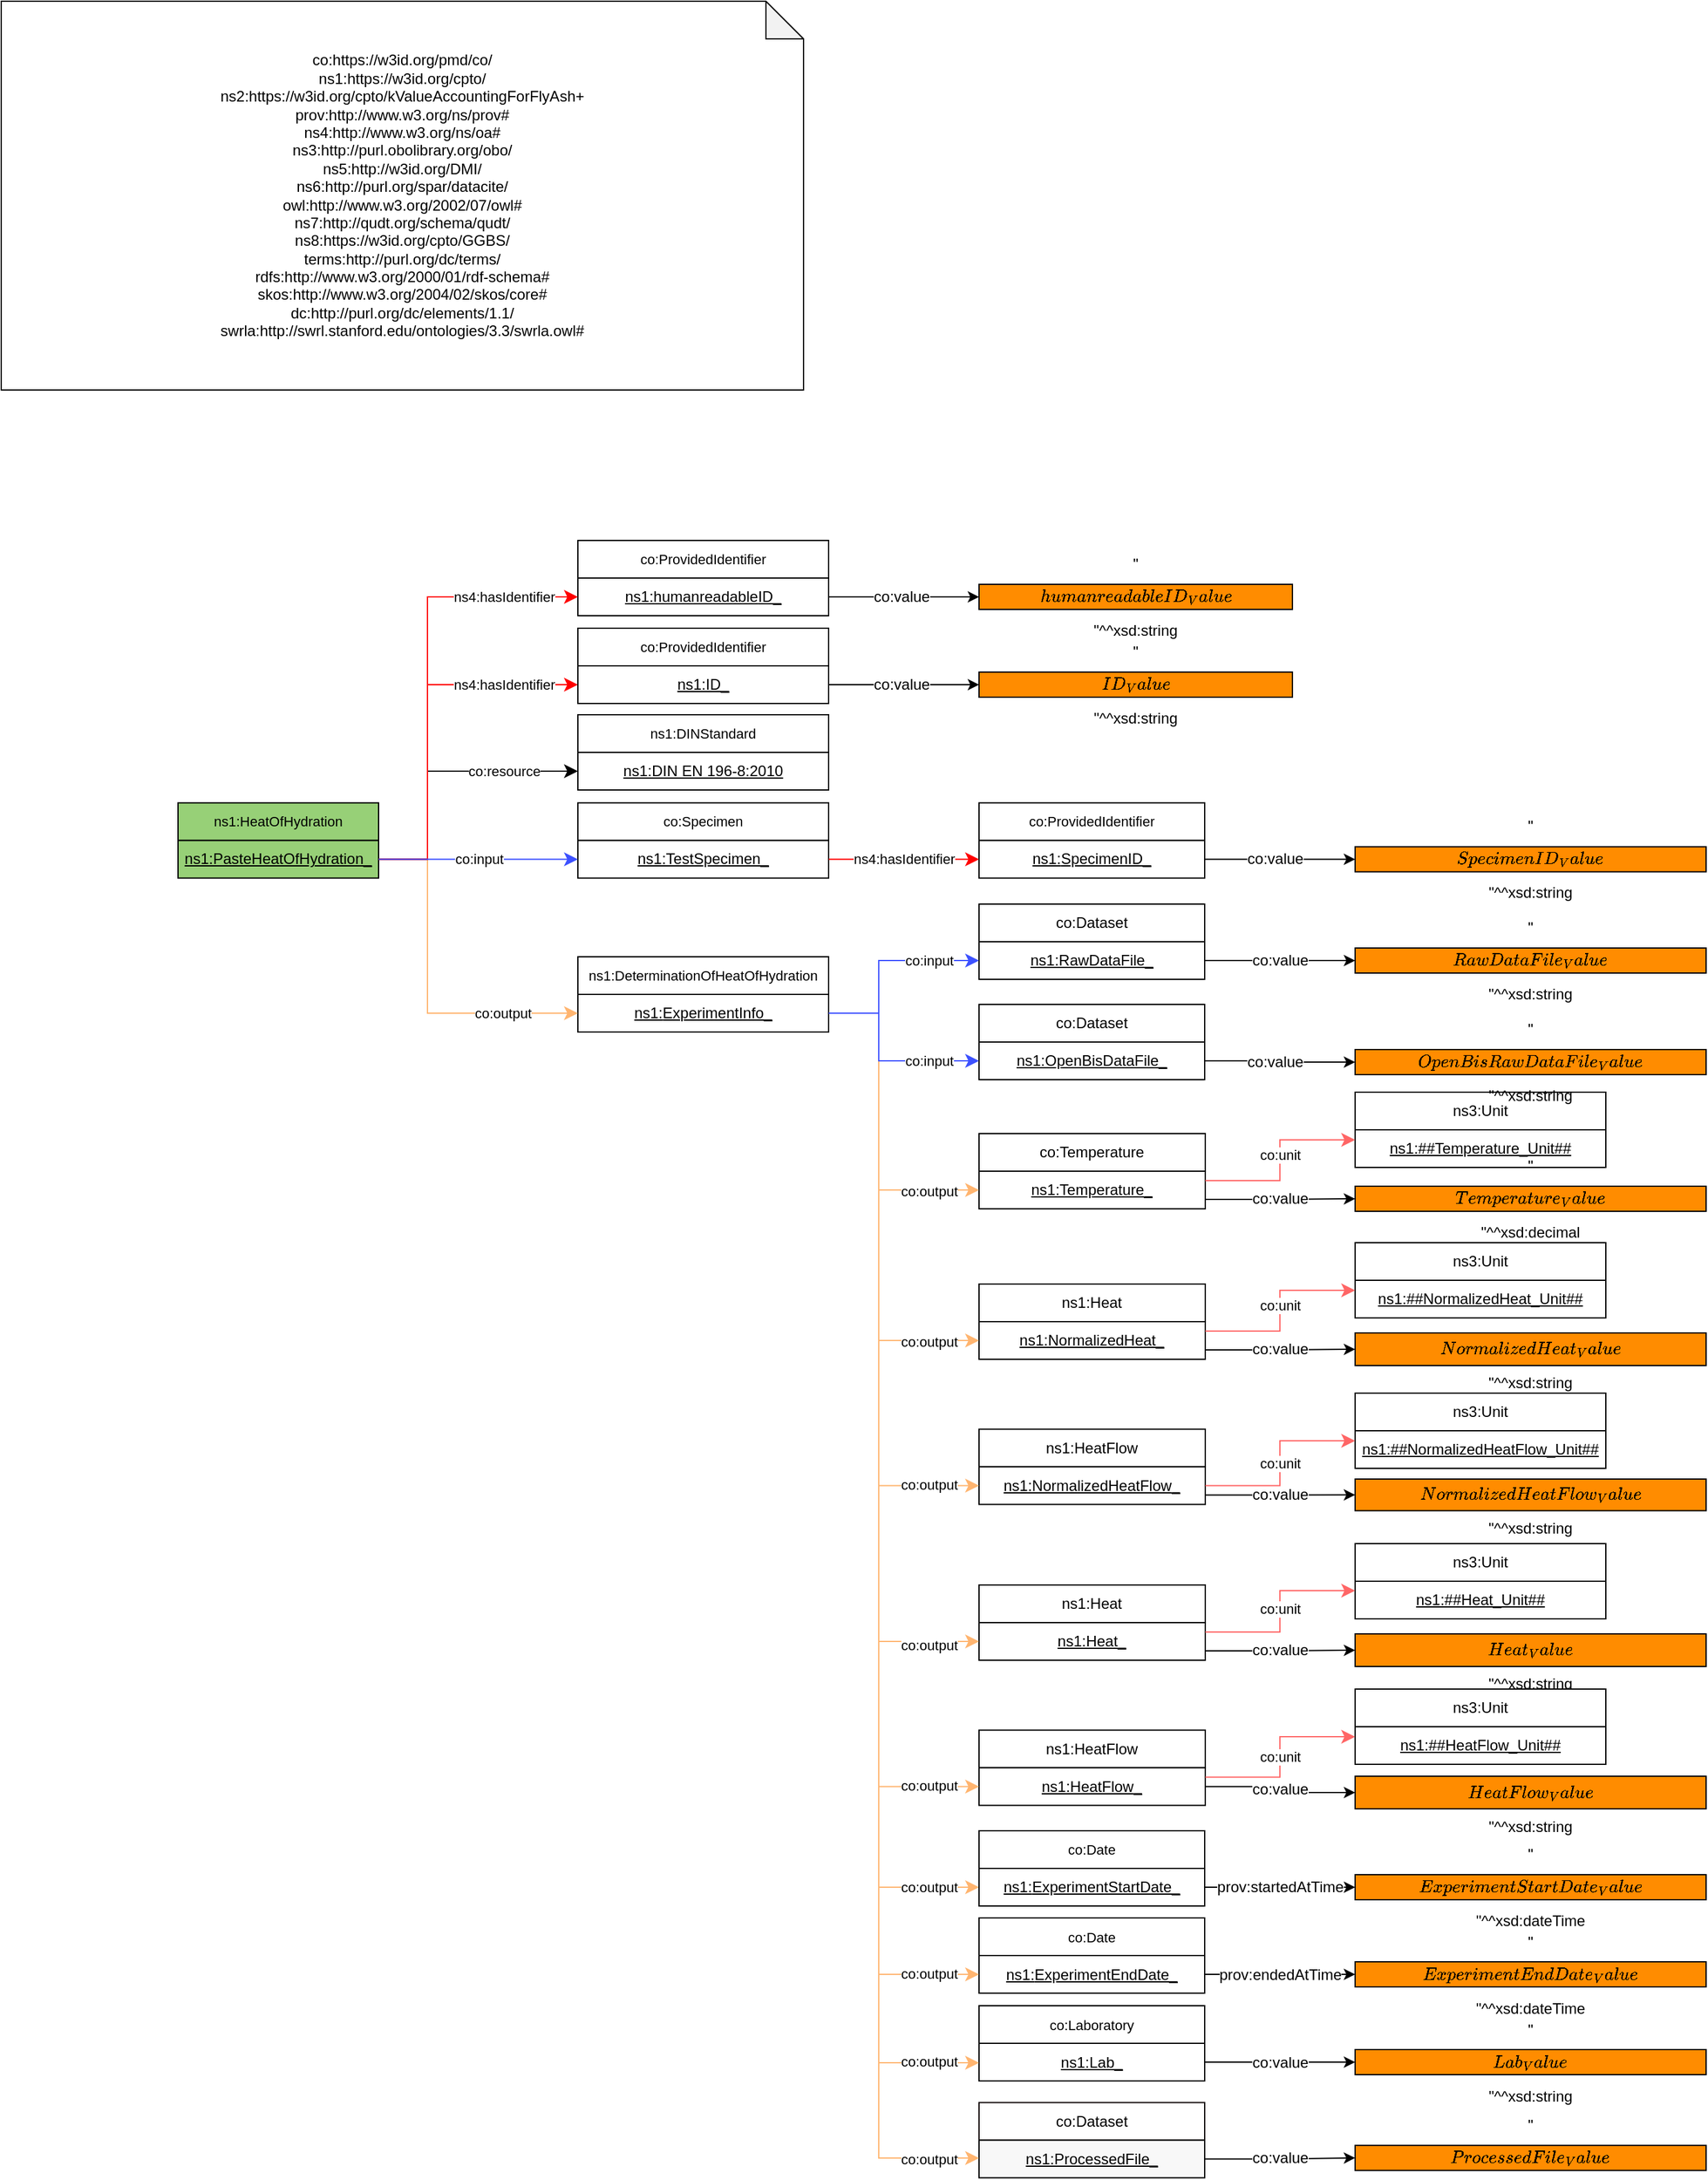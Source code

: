 <mxfile version="15.8.2" type="device"><diagram id="UXIPkQefFEDrWGH3IdC5" name="MiWoEx_neu"><mxGraphModel dx="2313" dy="2172" grid="1" gridSize="10" guides="1" tooltips="1" connect="1" arrows="1" fold="1" page="0" pageScale="1" pageWidth="827" pageHeight="1169" math="0" shadow="0"><root><mxCell id="97505-SNcamct329gDO7-0"/><mxCell id="97505-SNcamct329gDO7-1" parent="97505-SNcamct329gDO7-0"/><object label="ns1:HeatOfHydration" Type="Class" IRI="https://w3id.org/cpto/HeatOfHydration" id="j17su15VqIJJxBcEzvb6-0"><mxCell style="rounded=0;whiteSpace=wrap;html=1;snapToPoint=1;points=[[0.1,0],[0.2,0],[0.3,0],[0.4,0],[0.5,0],[0.6,0],[0.7,0],[0.8,0],[0.9,0],[0,0.1],[0,0.3],[0,0.5],[0,0.7],[0,0.9],[0.1,1],[0.2,1],[0.3,1],[0.4,1],[0.5,1],[0.6,1],[0.7,1],[0.8,1],[0.9,1],[1,0.1],[1,0.3],[1,0.5],[1,0.7],[1,0.9]];fontSize=11;fillColor=#97D077;" parent="97505-SNcamct329gDO7-1" vertex="1"><mxGeometry x="-1839" y="-1350.74" width="160" height="30" as="geometry"/></mxCell></object><object label="&lt;span style=&quot;font-size: 12px&quot;&gt;&lt;u&gt;ns1:PasteHeatOfHydration_&lt;/u&gt;&lt;/span&gt;" Type="Individual" IRI="Null" id="j17su15VqIJJxBcEzvb6-1"><mxCell style="rounded=0;whiteSpace=wrap;html=1;snapToPoint=1;fontSize=11;fillColor=#97D077;" parent="97505-SNcamct329gDO7-1" vertex="1"><mxGeometry x="-1839" y="-1320.74" width="160" height="30" as="geometry"/></mxCell></object><object label="co:resource" Type="ObjectProperty" IRI="https://w3id.org/pmd/co/resource" id="j17su15VqIJJxBcEzvb6-5"><mxCell style="endArrow=classic;html=1;exitX=1;exitY=0.5;exitDx=0;exitDy=0;endSize=8;arcSize=0;edgeStyle=orthogonalEdgeStyle;entryX=0;entryY=0.5;entryDx=0;entryDy=0;fillColor=#FFFFFF;" parent="97505-SNcamct329gDO7-1" source="j17su15VqIJJxBcEzvb6-1" target="j17su15VqIJJxBcEzvb6-8" edge="1"><mxGeometry width="90" height="26" as="geometry"><mxPoint x="-271" y="406.5" as="sourcePoint"/><mxPoint x="-1649" y="-1475" as="targetPoint"/><Array as="points"><mxPoint x="-1640" y="-1306"/><mxPoint x="-1640" y="-1376"/></Array><mxPoint x="20" y="-35" as="offset"/></mxGeometry></mxCell></object><object label="ns1:DINStandard" Type="Class" IRI="https://w3id.org/cpto/DINStandard" id="j17su15VqIJJxBcEzvb6-7"><mxCell style="rounded=0;whiteSpace=wrap;html=1;snapToPoint=1;points=[[0.1,0],[0.2,0],[0.3,0],[0.4,0],[0.5,0],[0.6,0],[0.7,0],[0.8,0],[0.9,0],[0,0.1],[0,0.3],[0,0.5],[0,0.7],[0,0.9],[0.1,1],[0.2,1],[0.3,1],[0.4,1],[0.5,1],[0.6,1],[0.7,1],[0.8,1],[0.9,1],[1,0.1],[1,0.3],[1,0.5],[1,0.7],[1,0.9]];fontSize=11;fillColor=#FFFFFF;" parent="97505-SNcamct329gDO7-1" vertex="1"><mxGeometry x="-1520" y="-1421" width="200" height="30" as="geometry"/></mxCell></object><object label="&lt;u style=&quot;font-size: 12px&quot;&gt;ns1:&lt;/u&gt;&lt;u&gt;&lt;font style=&quot;font-size: 12px&quot;&gt;DIN EN 196-8:2010&lt;/font&gt;&lt;/u&gt;" Type="Individual" IRI="Null" id="j17su15VqIJJxBcEzvb6-8"><mxCell style="rounded=0;whiteSpace=wrap;html=1;snapToPoint=1;fontSize=11;" parent="97505-SNcamct329gDO7-1" vertex="1"><mxGeometry x="-1520" y="-1391" width="200" height="30" as="geometry"/></mxCell></object><object label="co:Date" Type="Class" IRI="https://w3id.org/pmd/co/Date" id="j17su15VqIJJxBcEzvb6-9"><mxCell style="rounded=0;whiteSpace=wrap;html=1;snapToPoint=1;points=[[0.1,0],[0.2,0],[0.3,0],[0.4,0],[0.5,0],[0.6,0],[0.7,0],[0.8,0],[0.9,0],[0,0.1],[0,0.3],[0,0.5],[0,0.7],[0,0.9],[0.1,1],[0.2,1],[0.3,1],[0.4,1],[0.5,1],[0.6,1],[0.7,1],[0.8,1],[0.9,1],[1,0.1],[1,0.3],[1,0.5],[1,0.7],[1,0.9]];fontSize=11;fillColor=#FFFFFF;" parent="97505-SNcamct329gDO7-1" vertex="1"><mxGeometry x="-1200" y="-461.5" width="180" height="30" as="geometry"/></mxCell></object><object label="&lt;u style=&quot;font-size: 12px&quot;&gt;ns1:&lt;/u&gt;&lt;span style=&quot;font-size: 12px&quot;&gt;&lt;u&gt;ExperimentEndDate_&lt;/u&gt;&lt;/span&gt;" Type="Individual" IRI="Null" id="j17su15VqIJJxBcEzvb6-10"><mxCell style="rounded=0;whiteSpace=wrap;html=1;snapToPoint=1;fontSize=11;fillColor=#FFFFFF;" parent="97505-SNcamct329gDO7-1" vertex="1"><mxGeometry x="-1200" y="-431.5" width="180" height="30" as="geometry"/></mxCell></object><object label="ns1:DeterminationOfHeatOfHydration" Type="Class" IRI="https://w3id.org/cpto/DeterminationOfHeatOfHydration" id="j17su15VqIJJxBcEzvb6-76"><mxCell style="rounded=0;whiteSpace=wrap;html=1;snapToPoint=1;points=[[0.1,0],[0.2,0],[0.3,0],[0.4,0],[0.5,0],[0.6,0],[0.7,0],[0.8,0],[0.9,0],[0,0.1],[0,0.3],[0,0.5],[0,0.7],[0,0.9],[0.1,1],[0.2,1],[0.3,1],[0.4,1],[0.5,1],[0.6,1],[0.7,1],[0.8,1],[0.9,1],[1,0.1],[1,0.3],[1,0.5],[1,0.7],[1,0.9]];fontSize=11;fillColor=#FFFFFF;" parent="97505-SNcamct329gDO7-1" vertex="1"><mxGeometry x="-1520" y="-1228" width="200" height="30" as="geometry"/></mxCell></object><object label="&lt;u style=&quot;font-size: 12px&quot;&gt;ns1:&lt;/u&gt;&lt;u&gt;&lt;font style=&quot;font-size: 12px&quot;&gt;ExperimentInfo_&lt;/font&gt;&lt;/u&gt;" Type="Individual" IRI="Null" id="j17su15VqIJJxBcEzvb6-77"><mxCell style="rounded=0;whiteSpace=wrap;html=1;snapToPoint=1;fontSize=11;" parent="97505-SNcamct329gDO7-1" vertex="1"><mxGeometry x="-1520" y="-1198" width="200" height="30" as="geometry"/></mxCell></object><object label="co:output" Type="ObjectProperty" IRI="https://w3id.org/pmd/co/output" id="j17su15VqIJJxBcEzvb6-78"><mxCell style="endArrow=classic;html=1;endSize=8;arcSize=0;edgeStyle=orthogonalEdgeStyle;entryX=0;entryY=0.5;entryDx=0;entryDy=0;exitX=1;exitY=0.5;exitDx=0;exitDy=0;fillColor=#FFFFFF;strokeColor=#FFB570;" parent="97505-SNcamct329gDO7-1" source="j17su15VqIJJxBcEzvb6-1" target="j17su15VqIJJxBcEzvb6-77" edge="1"><mxGeometry width="90" height="26" as="geometry"><mxPoint x="101.5" y="360" as="sourcePoint"/><mxPoint x="-578.5" y="2123.74" as="targetPoint"/><mxPoint x="19" y="61" as="offset"/><Array as="points"><mxPoint x="-1640" y="-1306"/><mxPoint x="-1640" y="-1183"/></Array></mxGeometry></mxCell></object><object label="co:Laboratory" Type="Class" IRI="https://w3id.org/pmd/co/Laboratory" id="j17su15VqIJJxBcEzvb6-95"><mxCell style="rounded=0;whiteSpace=wrap;html=1;snapToPoint=1;points=[[0.1,0],[0.2,0],[0.3,0],[0.4,0],[0.5,0],[0.6,0],[0.7,0],[0.8,0],[0.9,0],[0,0.1],[0,0.3],[0,0.5],[0,0.7],[0,0.9],[0.1,1],[0.2,1],[0.3,1],[0.4,1],[0.5,1],[0.6,1],[0.7,1],[0.8,1],[0.9,1],[1,0.1],[1,0.3],[1,0.5],[1,0.7],[1,0.9]];fontSize=11;fillColor=#FFFFFF;" parent="97505-SNcamct329gDO7-1" vertex="1"><mxGeometry x="-1200" y="-391.5" width="180" height="30" as="geometry"/></mxCell></object><object label="&lt;u style=&quot;font-size: 12px&quot;&gt;ns1:&lt;/u&gt;&lt;span style=&quot;font-size: 12px&quot;&gt;&lt;u&gt;Lab_&lt;/u&gt;&lt;/span&gt;" Type="Individual" IRI="Null" id="j17su15VqIJJxBcEzvb6-96"><mxCell style="rounded=0;whiteSpace=wrap;html=1;snapToPoint=1;fontSize=11;fillColor=#FFFFFF;" parent="97505-SNcamct329gDO7-1" vertex="1"><mxGeometry x="-1200" y="-361.5" width="180" height="30" as="geometry"/></mxCell></object><object label="prov:endedAtTime" Type="DatatypeProperty" IRI="http://www.w3.org/ns/prov#endedAtTime" id="j17su15VqIJJxBcEzvb6-97"><mxCell style="edgeStyle=orthogonalEdgeStyle;rounded=0;orthogonalLoop=1;jettySize=auto;html=1;fontSize=12;exitX=1;exitY=0.5;exitDx=0;exitDy=0;entryX=0;entryY=0.5;entryDx=0;entryDy=0;fillColor=#FFFFFF;" parent="97505-SNcamct329gDO7-1" source="j17su15VqIJJxBcEzvb6-10" target="YiSI-3_hxDZqlvMmnj0z-59" edge="1"><mxGeometry x="170" y="140.75" as="geometry"><mxPoint x="430.5" y="1151.5" as="sourcePoint"/><mxPoint x="-859.5" y="-491.5" as="targetPoint"/></mxGeometry></mxCell></object><object label="co:value" Type="DatatypeProperty" IRI="https://w3id.org/pmd/co/value" id="j17su15VqIJJxBcEzvb6-99"><mxCell style="edgeStyle=orthogonalEdgeStyle;rounded=0;orthogonalLoop=1;jettySize=auto;html=1;fontSize=12;entryX=0;entryY=0.5;entryDx=0;entryDy=0;exitX=1;exitY=0.5;exitDx=0;exitDy=0;fillColor=#FFFFFF;" parent="97505-SNcamct329gDO7-1" source="j17su15VqIJJxBcEzvb6-96" target="j17su15VqIJJxBcEzvb6-100" edge="1"><mxGeometry x="170" y="140.75" as="geometry"><mxPoint x="440.5" y="1196.5" as="sourcePoint"/><mxPoint x="-2878.97" y="11090.76" as="targetPoint"/></mxGeometry></mxCell></object><object label="&quot;$$Lab_Value$$&quot;^^xsd:string" Type="DataValue" IRI_DT="http://www.w3.org/2001/XMLSchema#string" id="j17su15VqIJJxBcEzvb6-100"><mxCell style="rounded=0;whiteSpace=wrap;html=1;snapToPoint=1;shadow=0;glass=0;sketch=0;strokeColor=default;fontSize=12;fillColor=#FF8C00;" parent="97505-SNcamct329gDO7-1" vertex="1"><mxGeometry x="-900" y="-356.5" width="280" height="20" as="geometry"/></mxCell></object><object label="co:output" Type="ObjectProperty" IRI="https://w3id.org/pmd/co/output" id="j17su15VqIJJxBcEzvb6-110"><mxCell style="endArrow=classic;html=1;endSize=8;arcSize=0;edgeStyle=orthogonalEdgeStyle;entryX=0;entryY=0.5;entryDx=0;entryDy=0;exitX=1;exitY=0.5;exitDx=0;exitDy=0;fillColor=#FFFFFF;strokeColor=#FFB570;" parent="97505-SNcamct329gDO7-1" source="j17su15VqIJJxBcEzvb6-77" target="0SvXGI8I1okwBc59mU3W-1" edge="1"><mxGeometry width="90" height="26" as="geometry"><mxPoint x="401.56" y="285" as="sourcePoint"/><mxPoint x="-1189" y="-993" as="targetPoint"/><mxPoint x="20" y="348" as="offset"/><Array as="points"><mxPoint x="-1280" y="-1183"/><mxPoint x="-1280" y="-486"/></Array></mxGeometry></mxCell></object><object label="&quot;$$ExperimentEndDate_Value$$&quot;^^xsd:dateTime" Type="DataValue" IRI_DT="http://www.w3.org/2001/XMLSchema#dateTime" id="YiSI-3_hxDZqlvMmnj0z-59"><mxCell style="rounded=0;whiteSpace=wrap;html=1;snapToPoint=1;shadow=0;glass=0;sketch=0;strokeColor=default;fontSize=12;fillColor=#FF8C00;" parent="97505-SNcamct329gDO7-1" vertex="1"><mxGeometry x="-900" y="-426.5" width="280" height="20" as="geometry"/></mxCell></object><object label="co:Date" Type="Class" IRI="https://w3id.org/pmd/co/Date" id="0SvXGI8I1okwBc59mU3W-0"><mxCell style="rounded=0;whiteSpace=wrap;html=1;snapToPoint=1;points=[[0.1,0],[0.2,0],[0.3,0],[0.4,0],[0.5,0],[0.6,0],[0.7,0],[0.8,0],[0.9,0],[0,0.1],[0,0.3],[0,0.5],[0,0.7],[0,0.9],[0.1,1],[0.2,1],[0.3,1],[0.4,1],[0.5,1],[0.6,1],[0.7,1],[0.8,1],[0.9,1],[1,0.1],[1,0.3],[1,0.5],[1,0.7],[1,0.9]];fontSize=11;fillColor=#FFFFFF;" parent="97505-SNcamct329gDO7-1" vertex="1"><mxGeometry x="-1200" y="-531" width="180" height="30" as="geometry"/></mxCell></object><object label="&lt;u style=&quot;font-size: 12px&quot;&gt;ns1:&lt;/u&gt;&lt;span style=&quot;font-size: 12px&quot;&gt;&lt;u&gt;ExperimentStartDate_&lt;/u&gt;&lt;/span&gt;" Type="Individual" IRI="Null" id="0SvXGI8I1okwBc59mU3W-1"><mxCell style="rounded=0;whiteSpace=wrap;html=1;snapToPoint=1;fontSize=11;fillColor=#FFFFFF;" parent="97505-SNcamct329gDO7-1" vertex="1"><mxGeometry x="-1200" y="-501" width="180" height="30" as="geometry"/></mxCell></object><object label="prov:startedAtTime" Type="DatatypeProperty" IRI="http://www.w3.org/ns/prov#startedAtTime" id="0SvXGI8I1okwBc59mU3W-2"><mxCell style="edgeStyle=orthogonalEdgeStyle;rounded=0;orthogonalLoop=1;jettySize=auto;html=1;fontSize=12;exitX=1;exitY=0.5;exitDx=0;exitDy=0;entryX=0;entryY=0.5;entryDx=0;entryDy=0;fillColor=#FFFFFF;" parent="97505-SNcamct329gDO7-1" source="0SvXGI8I1okwBc59mU3W-1" target="0SvXGI8I1okwBc59mU3W-3" edge="1"><mxGeometry x="170" y="71.25" as="geometry"><mxPoint x="430.5" y="1082" as="sourcePoint"/><mxPoint x="-859.5" y="-561.0" as="targetPoint"/></mxGeometry></mxCell></object><object label="&quot;$$ExperimentStartDate_Value$$&quot;^^xsd:dateTime" Type="DataValue" IRI_DT="http://www.w3.org/2001/XMLSchema#dateTime" id="0SvXGI8I1okwBc59mU3W-3"><mxCell style="rounded=0;whiteSpace=wrap;html=1;snapToPoint=1;shadow=0;glass=0;sketch=0;strokeColor=default;fontSize=12;fillColor=#FF8C00;" parent="97505-SNcamct329gDO7-1" vertex="1"><mxGeometry x="-900" y="-496" width="280" height="20" as="geometry"/></mxCell></object><object label="ns1:HeatFlow" Type="Class" IRI="https://w3id.org/cpto/HeatFlow" id="0SvXGI8I1okwBc59mU3W-12"><mxCell style="rounded=0;whiteSpace=wrap;html=1;snapToPoint=1;points=[[0.1,0],[0.2,0],[0.3,0],[0.4,0],[0.5,0],[0.6,0],[0.7,0],[0.8,0],[0.9,0],[0,0.1],[0,0.3],[0,0.5],[0,0.7],[0,0.9],[0.1,1],[0.2,1],[0.3,1],[0.4,1],[0.5,1],[0.6,1],[0.7,1],[0.8,1],[0.9,1],[1,0.1],[1,0.3],[1,0.5],[1,0.7],[1,0.9]];fillColor=#FFFFFF;" parent="97505-SNcamct329gDO7-1" vertex="1"><mxGeometry x="-1200" y="-851.25" width="180.47" height="30" as="geometry"/></mxCell></object><object label="&lt;u style=&quot;font-size: 11px&quot;&gt;&lt;font style=&quot;font-size: 12px&quot;&gt;ns1:NormalizedHeatFlow&lt;/font&gt;&lt;/u&gt;&lt;u&gt;_&lt;/u&gt;" Type="Individual" IRI="Null" id="0SvXGI8I1okwBc59mU3W-13"><mxCell style="rounded=0;whiteSpace=wrap;html=1;snapToPoint=1;fillColor=#FFFFFF;" parent="97505-SNcamct329gDO7-1" vertex="1"><mxGeometry x="-1200" y="-821.25" width="180.47" height="30" as="geometry"/></mxCell></object><object label="co:value" Type="DatatypeProperty" IRI="https://w3id.org/pmd/co/value" id="0SvXGI8I1okwBc59mU3W-14"><mxCell style="edgeStyle=orthogonalEdgeStyle;rounded=0;orthogonalLoop=1;jettySize=auto;html=1;exitX=1;exitY=0.75;exitDx=0;exitDy=0;fontSize=12;entryX=0;entryY=0.5;entryDx=0;entryDy=0;fillColor=#FFFFFF;" parent="97505-SNcamct329gDO7-1" source="0SvXGI8I1okwBc59mU3W-13" target="0SvXGI8I1okwBc59mU3W-15" edge="1"><mxGeometry as="geometry"><mxPoint x="-693.263" y="-801.086" as="sourcePoint"/><mxPoint x="-893.26" y="-778.25" as="targetPoint"/><mxPoint as="offset"/></mxGeometry></mxCell></object><object label="&quot;$$NormalizedHeatFlow_Value$$&quot;^^xsd:string" Type="DataValue" IRI_DT="http://www.w3.org/2001/XMLSchema#string" id="0SvXGI8I1okwBc59mU3W-15"><mxCell style="rounded=0;whiteSpace=wrap;html=1;fillColor=#FF8C00;" parent="97505-SNcamct329gDO7-1" vertex="1"><mxGeometry x="-900" y="-811.5" width="280" height="25.25" as="geometry"/></mxCell></object><object label="ns3:Unit" Type="Class" IRI="http://qudt.org/schema/qudt/Unit" id="0SvXGI8I1okwBc59mU3W-16"><mxCell style="rounded=0;whiteSpace=wrap;html=1;snapToPoint=1;points=[[0.1,0],[0.2,0],[0.3,0],[0.4,0],[0.5,0],[0.6,0],[0.7,0],[0.8,0],[0.9,0],[0,0.1],[0,0.3],[0,0.5],[0,0.7],[0,0.9],[0.1,1],[0.2,1],[0.3,1],[0.4,1],[0.5,1],[0.6,1],[0.7,1],[0.8,1],[0.9,1],[1,0.1],[1,0.3],[1,0.5],[1,0.7],[1,0.9]];fillColor=#FFFFFF;" parent="97505-SNcamct329gDO7-1" vertex="1"><mxGeometry x="-900" y="-880" width="200" height="30" as="geometry"/></mxCell></object><object label="&lt;u&gt;ns1:##NormalizedHeatFlow_Unit##&lt;/u&gt;" Type="Individual" id="0SvXGI8I1okwBc59mU3W-17"><mxCell style="rounded=0;whiteSpace=wrap;html=1;snapToPoint=1;fillColor=#FFFFFF;" parent="97505-SNcamct329gDO7-1" vertex="1"><mxGeometry x="-900" y="-850" width="200" height="30" as="geometry"/></mxCell></object><object label="co:unit" Type="ObjectProperty" IRI="https://w3id.org/pmd/co/unit" id="0SvXGI8I1okwBc59mU3W-18"><mxCell style="endArrow=classic;html=1;exitX=1;exitY=0.5;exitDx=0;exitDy=0;endSize=8;arcSize=0;edgeStyle=orthogonalEdgeStyle;fillColor=#FFFFFF;strokeColor=#FF6666;entryX=0;entryY=0.25;entryDx=0;entryDy=0;" parent="97505-SNcamct329gDO7-1" source="0SvXGI8I1okwBc59mU3W-13" target="0SvXGI8I1okwBc59mU3W-17" edge="1"><mxGeometry width="90" height="26" as="geometry"><mxPoint x="-762.593" y="-887.25" as="sourcePoint"/><mxPoint x="-950" y="-870" as="targetPoint"/><Array as="points"><mxPoint x="-960" y="-806"/><mxPoint x="-960" y="-842"/><mxPoint x="-900" y="-842"/></Array><mxPoint as="offset"/></mxGeometry></mxCell></object><object label="ns1:Heat" Type="Class" IRI="https://w3id.org/cpto/Heat" id="0SvXGI8I1okwBc59mU3W-19"><mxCell style="rounded=0;whiteSpace=wrap;html=1;snapToPoint=1;points=[[0.1,0],[0.2,0],[0.3,0],[0.4,0],[0.5,0],[0.6,0],[0.7,0],[0.8,0],[0.9,0],[0,0.1],[0,0.3],[0,0.5],[0,0.7],[0,0.9],[0.1,1],[0.2,1],[0.3,1],[0.4,1],[0.5,1],[0.6,1],[0.7,1],[0.8,1],[0.9,1],[1,0.1],[1,0.3],[1,0.5],[1,0.7],[1,0.9]];fillColor=#FFFFFF;" parent="97505-SNcamct329gDO7-1" vertex="1"><mxGeometry x="-1200" y="-727" width="180.47" height="30" as="geometry"/></mxCell></object><object label="&lt;u style=&quot;font-size: 11px&quot;&gt;&lt;font style=&quot;font-size: 12px&quot;&gt;ns1:Heat&lt;/font&gt;&lt;/u&gt;&lt;u&gt;_&lt;/u&gt;" Type="Individual" IRI="Null" id="0SvXGI8I1okwBc59mU3W-20"><mxCell style="rounded=0;whiteSpace=wrap;html=1;snapToPoint=1;fillColor=#FFFFFF;" parent="97505-SNcamct329gDO7-1" vertex="1"><mxGeometry x="-1200" y="-697" width="180.47" height="30" as="geometry"/></mxCell></object><object label="co:value" Type="DatatypeProperty" IRI="https://w3id.org/pmd/co/value" id="0SvXGI8I1okwBc59mU3W-21"><mxCell style="edgeStyle=orthogonalEdgeStyle;rounded=0;orthogonalLoop=1;jettySize=auto;html=1;exitX=1;exitY=0.75;exitDx=0;exitDy=0;fontSize=12;entryX=0;entryY=0.5;entryDx=0;entryDy=0;fillColor=#FFFFFF;" parent="97505-SNcamct329gDO7-1" source="0SvXGI8I1okwBc59mU3W-20" target="0SvXGI8I1okwBc59mU3W-22" edge="1"><mxGeometry as="geometry"><mxPoint x="-693.263" y="-676.836" as="sourcePoint"/><mxPoint x="-893.26" y="-654" as="targetPoint"/><mxPoint as="offset"/></mxGeometry></mxCell></object><object label="&quot;$$Heat_Value$$&quot;^^xsd:string" Type="DataValue" IRI_DT="http://www.w3.org/2001/XMLSchema#string" id="0SvXGI8I1okwBc59mU3W-22"><mxCell style="rounded=0;whiteSpace=wrap;html=1;fillColor=#FF8C00;" parent="97505-SNcamct329gDO7-1" vertex="1"><mxGeometry x="-900" y="-688" width="280" height="26" as="geometry"/></mxCell></object><object label="ns3:Unit" Type="Class" IRI="http://qudt.org/schema/qudt/Unit" id="0SvXGI8I1okwBc59mU3W-23"><mxCell style="rounded=0;whiteSpace=wrap;html=1;snapToPoint=1;points=[[0.1,0],[0.2,0],[0.3,0],[0.4,0],[0.5,0],[0.6,0],[0.7,0],[0.8,0],[0.9,0],[0,0.1],[0,0.3],[0,0.5],[0,0.7],[0,0.9],[0.1,1],[0.2,1],[0.3,1],[0.4,1],[0.5,1],[0.6,1],[0.7,1],[0.8,1],[0.9,1],[1,0.1],[1,0.3],[1,0.5],[1,0.7],[1,0.9]];fillColor=#FFFFFF;" parent="97505-SNcamct329gDO7-1" vertex="1"><mxGeometry x="-900" y="-760" width="200" height="30" as="geometry"/></mxCell></object><object label="&lt;u&gt;ns1:##Heat_Unit##&lt;/u&gt;" Type="Individual" id="0SvXGI8I1okwBc59mU3W-24"><mxCell style="rounded=0;whiteSpace=wrap;html=1;snapToPoint=1;fillColor=#FFFFFF;" parent="97505-SNcamct329gDO7-1" vertex="1"><mxGeometry x="-900" y="-730" width="200" height="30" as="geometry"/></mxCell></object><object label="co:unit" Type="ObjectProperty" IRI="https://w3id.org/pmd/co/unit" id="0SvXGI8I1okwBc59mU3W-25"><mxCell style="endArrow=classic;html=1;exitX=1;exitY=0.25;exitDx=0;exitDy=0;endSize=8;arcSize=0;edgeStyle=orthogonalEdgeStyle;fillColor=#FFFFFF;strokeColor=#FF6666;entryX=0;entryY=0.25;entryDx=0;entryDy=0;" parent="97505-SNcamct329gDO7-1" source="0SvXGI8I1okwBc59mU3W-20" target="0SvXGI8I1okwBc59mU3W-24" edge="1"><mxGeometry width="90" height="26" as="geometry"><mxPoint x="-762.593" y="-763" as="sourcePoint"/><mxPoint x="-960" y="-760" as="targetPoint"/><Array as="points"><mxPoint x="-960" y="-689"/><mxPoint x="-960" y="-723"/></Array><mxPoint y="-2" as="offset"/></mxGeometry></mxCell></object><object label="ns1:Heat" Type="Class" IRI="https://w3id.org/cpto/Heat" id="0SvXGI8I1okwBc59mU3W-26"><mxCell style="rounded=0;whiteSpace=wrap;html=1;snapToPoint=1;points=[[0.1,0],[0.2,0],[0.3,0],[0.4,0],[0.5,0],[0.6,0],[0.7,0],[0.8,0],[0.9,0],[0,0.1],[0,0.3],[0,0.5],[0,0.7],[0,0.9],[0.1,1],[0.2,1],[0.3,1],[0.4,1],[0.5,1],[0.6,1],[0.7,1],[0.8,1],[0.9,1],[1,0.1],[1,0.3],[1,0.5],[1,0.7],[1,0.9]];fillColor=#FFFFFF;" parent="97505-SNcamct329gDO7-1" vertex="1"><mxGeometry x="-1200" y="-967" width="180.47" height="30" as="geometry"/></mxCell></object><object label="&lt;u style=&quot;font-size: 11px&quot;&gt;&lt;font style=&quot;font-size: 12px&quot;&gt;ns1:NormalizedHeat&lt;/font&gt;&lt;/u&gt;&lt;u&gt;_&lt;/u&gt;" Type="Individual" IRI="Null" id="0SvXGI8I1okwBc59mU3W-27"><mxCell style="rounded=0;whiteSpace=wrap;html=1;snapToPoint=1;fillColor=#FFFFFF;" parent="97505-SNcamct329gDO7-1" vertex="1"><mxGeometry x="-1200" y="-937" width="180.47" height="30" as="geometry"/></mxCell></object><object label="co:value" Type="DatatypeProperty" IRI="https://w3id.org/pmd/co/value" id="0SvXGI8I1okwBc59mU3W-28"><mxCell style="edgeStyle=orthogonalEdgeStyle;rounded=0;orthogonalLoop=1;jettySize=auto;html=1;exitX=1;exitY=0.75;exitDx=0;exitDy=0;fontSize=12;entryX=0;entryY=0.5;entryDx=0;entryDy=0;fillColor=#FFFFFF;" parent="97505-SNcamct329gDO7-1" source="0SvXGI8I1okwBc59mU3W-27" target="0SvXGI8I1okwBc59mU3W-29" edge="1"><mxGeometry as="geometry"><mxPoint x="-693.263" y="-916.836" as="sourcePoint"/><mxPoint x="-893.26" y="-894" as="targetPoint"/><mxPoint as="offset"/></mxGeometry></mxCell></object><object label="&quot;$$NormalizedHeat_Value$$&quot;^^xsd:string" Type="DataValue" IRI_DT="http://www.w3.org/2001/XMLSchema#string" id="0SvXGI8I1okwBc59mU3W-29"><mxCell style="rounded=0;whiteSpace=wrap;html=1;fillColor=#FF8C00;" parent="97505-SNcamct329gDO7-1" vertex="1"><mxGeometry x="-900" y="-928" width="280" height="26" as="geometry"/></mxCell></object><object label="ns3:Unit" Type="Class" IRI="http://qudt.org/schema/qudt/Unit" id="0SvXGI8I1okwBc59mU3W-30"><mxCell style="rounded=0;whiteSpace=wrap;html=1;snapToPoint=1;points=[[0.1,0],[0.2,0],[0.3,0],[0.4,0],[0.5,0],[0.6,0],[0.7,0],[0.8,0],[0.9,0],[0,0.1],[0,0.3],[0,0.5],[0,0.7],[0,0.9],[0.1,1],[0.2,1],[0.3,1],[0.4,1],[0.5,1],[0.6,1],[0.7,1],[0.8,1],[0.9,1],[1,0.1],[1,0.3],[1,0.5],[1,0.7],[1,0.9]];fillColor=#FFFFFF;" parent="97505-SNcamct329gDO7-1" vertex="1"><mxGeometry x="-900" y="-1000" width="200" height="30" as="geometry"/></mxCell></object><object label="&lt;u&gt;ns1:##NormalizedHeat_Unit##&lt;/u&gt;" Type="Individual" id="0SvXGI8I1okwBc59mU3W-31"><mxCell style="rounded=0;whiteSpace=wrap;html=1;snapToPoint=1;fillColor=#FFFFFF;" parent="97505-SNcamct329gDO7-1" vertex="1"><mxGeometry x="-900" y="-970" width="200" height="30" as="geometry"/></mxCell></object><object label="co:unit" Type="ObjectProperty" IRI="https://w3id.org/pmd/co/unit" id="0SvXGI8I1okwBc59mU3W-32"><mxCell style="endArrow=classic;html=1;exitX=1;exitY=0.25;exitDx=0;exitDy=0;endSize=8;arcSize=0;edgeStyle=orthogonalEdgeStyle;fillColor=#FFFFFF;strokeColor=#FF6666;entryX=0;entryY=0.25;entryDx=0;entryDy=0;" parent="97505-SNcamct329gDO7-1" source="0SvXGI8I1okwBc59mU3W-27" target="0SvXGI8I1okwBc59mU3W-31" edge="1"><mxGeometry width="90" height="26" as="geometry"><mxPoint x="-762.593" y="-1003" as="sourcePoint"/><mxPoint x="-950" y="-990" as="targetPoint"/><Array as="points"><mxPoint x="-960" y="-929"/><mxPoint x="-960" y="-962"/><mxPoint x="-900" y="-962"/></Array><mxPoint y="-4" as="offset"/></mxGeometry></mxCell></object><object label="ns1:HeatFlow" Type="Class" IRI="https://w3id.org/cpto/HeatFlow" id="0SvXGI8I1okwBc59mU3W-33"><mxCell style="rounded=0;whiteSpace=wrap;html=1;snapToPoint=1;points=[[0.1,0],[0.2,0],[0.3,0],[0.4,0],[0.5,0],[0.6,0],[0.7,0],[0.8,0],[0.9,0],[0,0.1],[0,0.3],[0,0.5],[0,0.7],[0,0.9],[0.1,1],[0.2,1],[0.3,1],[0.4,1],[0.5,1],[0.6,1],[0.7,1],[0.8,1],[0.9,1],[1,0.1],[1,0.3],[1,0.5],[1,0.7],[1,0.9]];fillColor=#FFFFFF;" parent="97505-SNcamct329gDO7-1" vertex="1"><mxGeometry x="-1200" y="-611.25" width="180.47" height="30" as="geometry"/></mxCell></object><object label="&lt;u style=&quot;font-size: 11px&quot;&gt;&lt;font style=&quot;font-size: 12px&quot;&gt;ns1:HeatFlow&lt;/font&gt;&lt;/u&gt;&lt;u&gt;_&lt;/u&gt;" Type="Individual" IRI="Null" id="0SvXGI8I1okwBc59mU3W-34"><mxCell style="rounded=0;whiteSpace=wrap;html=1;snapToPoint=1;fillColor=#FFFFFF;" parent="97505-SNcamct329gDO7-1" vertex="1"><mxGeometry x="-1200" y="-581.25" width="180.47" height="30" as="geometry"/></mxCell></object><object label="co:value" Type="DatatypeProperty" IRI="https://w3id.org/pmd/co/value" id="0SvXGI8I1okwBc59mU3W-35"><mxCell style="edgeStyle=orthogonalEdgeStyle;rounded=0;orthogonalLoop=1;jettySize=auto;html=1;fontSize=12;entryX=0;entryY=0.5;entryDx=0;entryDy=0;fillColor=#FFFFFF;exitX=1;exitY=0.5;exitDx=0;exitDy=0;" parent="97505-SNcamct329gDO7-1" target="0SvXGI8I1okwBc59mU3W-36" edge="1" source="0SvXGI8I1okwBc59mU3W-34"><mxGeometry as="geometry"><mxPoint x="-1020" y="-561" as="sourcePoint"/><mxPoint x="-893.26" y="-538.25" as="targetPoint"/><mxPoint as="offset"/></mxGeometry></mxCell></object><object label="&quot;$$HeatFlow_Value$$&quot;^^xsd:string" Type="DataValue" IRI_DT="http://www.w3.org/2001/XMLSchema#string" id="0SvXGI8I1okwBc59mU3W-36"><mxCell style="rounded=0;whiteSpace=wrap;html=1;fillColor=#FF8C00;" parent="97505-SNcamct329gDO7-1" vertex="1"><mxGeometry x="-900" y="-574.5" width="280" height="26" as="geometry"/></mxCell></object><object label="ns3:Unit" Type="Class" IRI="http://qudt.org/schema/qudt/Unit" id="0SvXGI8I1okwBc59mU3W-37"><mxCell style="rounded=0;whiteSpace=wrap;html=1;snapToPoint=1;points=[[0.1,0],[0.2,0],[0.3,0],[0.4,0],[0.5,0],[0.6,0],[0.7,0],[0.8,0],[0.9,0],[0,0.1],[0,0.3],[0,0.5],[0,0.7],[0,0.9],[0.1,1],[0.2,1],[0.3,1],[0.4,1],[0.5,1],[0.6,1],[0.7,1],[0.8,1],[0.9,1],[1,0.1],[1,0.3],[1,0.5],[1,0.7],[1,0.9]];fillColor=#FFFFFF;" parent="97505-SNcamct329gDO7-1" vertex="1"><mxGeometry x="-900" y="-644" width="200" height="30" as="geometry"/></mxCell></object><object label="&lt;u&gt;ns1:##HeatFlow_Unit##&lt;/u&gt;" Type="Individual" id="0SvXGI8I1okwBc59mU3W-38"><mxCell style="rounded=0;whiteSpace=wrap;html=1;snapToPoint=1;fillColor=#FFFFFF;" parent="97505-SNcamct329gDO7-1" vertex="1"><mxGeometry x="-900" y="-614" width="200" height="30" as="geometry"/></mxCell></object><object label="co:unit" Type="ObjectProperty" IRI="https://w3id.org/pmd/co/unit" id="0SvXGI8I1okwBc59mU3W-39"><mxCell style="endArrow=classic;html=1;exitX=1;exitY=0.25;exitDx=0;exitDy=0;endSize=8;arcSize=0;edgeStyle=orthogonalEdgeStyle;fillColor=#FFFFFF;strokeColor=#FF6666;entryX=0;entryY=0.25;entryDx=0;entryDy=0;" parent="97505-SNcamct329gDO7-1" source="0SvXGI8I1okwBc59mU3W-34" target="0SvXGI8I1okwBc59mU3W-38" edge="1"><mxGeometry width="90" height="26" as="geometry"><mxPoint x="-762.593" y="-647.25" as="sourcePoint"/><mxPoint x="-920" y="-600" as="targetPoint"/><Array as="points"><mxPoint x="-960" y="-574"/><mxPoint x="-960" y="-606"/><mxPoint x="-900" y="-606"/></Array><mxPoint as="offset"/></mxGeometry></mxCell></object><object label="co:output" Type="ObjectProperty" IRI="https://w3id.org/pmd/co/output" id="0SvXGI8I1okwBc59mU3W-40"><mxCell style="endArrow=classic;html=1;endSize=8;arcSize=0;edgeStyle=orthogonalEdgeStyle;exitX=1;exitY=0.5;exitDx=0;exitDy=0;fillColor=#FFFFFF;strokeColor=#FFB570;entryX=0;entryY=0.5;entryDx=0;entryDy=0;" parent="97505-SNcamct329gDO7-1" source="j17su15VqIJJxBcEzvb6-77" target="j17su15VqIJJxBcEzvb6-10" edge="1"><mxGeometry width="90" height="26" as="geometry"><mxPoint x="-1349" y="-1173" as="sourcePoint"/><mxPoint x="-1120" y="-440" as="targetPoint"/><mxPoint x="20" y="383" as="offset"/><Array as="points"><mxPoint x="-1280" y="-1183"/><mxPoint x="-1280" y="-416"/></Array></mxGeometry></mxCell></object><object label="co:output" Type="ObjectProperty" IRI="https://w3id.org/pmd/co/output" id="0SvXGI8I1okwBc59mU3W-41"><mxCell style="endArrow=classic;html=1;endSize=8;arcSize=0;edgeStyle=orthogonalEdgeStyle;exitX=1;exitY=0.5;exitDx=0;exitDy=0;fillColor=#FFFFFF;strokeColor=#FFB570;entryX=0;entryY=0.5;entryDx=0;entryDy=0;" parent="97505-SNcamct329gDO7-1" source="j17su15VqIJJxBcEzvb6-77" target="j17su15VqIJJxBcEzvb6-96" edge="1"><mxGeometry width="90" height="26" as="geometry"><mxPoint x="-1349" y="-1173" as="sourcePoint"/><mxPoint x="-1250" y="-390" as="targetPoint"/><mxPoint x="20" y="418" as="offset"/><Array as="points"><mxPoint x="-1280" y="-1183"/><mxPoint x="-1280" y="-346"/><mxPoint x="-1200" y="-346"/></Array></mxGeometry></mxCell></object><object label="co:output" Type="ObjectProperty" IRI="https://w3id.org/pmd/co/output" id="hTF_-Gw0iu4IICEBR-ZK-2"><mxCell style="endArrow=classic;html=1;endSize=8;arcSize=0;edgeStyle=orthogonalEdgeStyle;entryX=0;entryY=0.5;entryDx=0;entryDy=0;exitX=1;exitY=0.5;exitDx=0;exitDy=0;fillColor=#FFFFFF;strokeColor=#FFB570;" parent="97505-SNcamct329gDO7-1" source="j17su15VqIJJxBcEzvb6-77" target="0SvXGI8I1okwBc59mU3W-13" edge="1"><mxGeometry width="90" height="26" as="geometry"><mxPoint x="-1349" y="-1173" as="sourcePoint"/><mxPoint x="-1009" y="-1051.75" as="targetPoint"/><mxPoint x="20" y="188" as="offset"/><Array as="points"><mxPoint x="-1280" y="-1183"/><mxPoint x="-1280" y="-806"/></Array></mxGeometry></mxCell></object><object label="co:output" Type="ObjectProperty" IRI="https://w3id.org/pmd/co/output" id="hTF_-Gw0iu4IICEBR-ZK-3"><mxCell style="endArrow=classic;html=1;endSize=8;arcSize=0;edgeStyle=orthogonalEdgeStyle;entryX=0;entryY=0.5;entryDx=0;entryDy=0;exitX=1;exitY=0.5;exitDx=0;exitDy=0;fillColor=#FFFFFF;strokeColor=#FFB570;" parent="97505-SNcamct329gDO7-1" source="j17su15VqIJJxBcEzvb6-77" target="0SvXGI8I1okwBc59mU3W-27" edge="1"><mxGeometry width="90" height="26" as="geometry"><mxPoint x="-1339" y="-1163" as="sourcePoint"/><mxPoint x="-999" y="-1041.75" as="targetPoint"/><mxPoint x="20" y="131" as="offset"/><Array as="points"><mxPoint x="-1280" y="-1183"/><mxPoint x="-1280" y="-922"/></Array></mxGeometry></mxCell></object><object label="co:output" Type="ObjectProperty" IRI="https://w3id.org/pmd/co/output" id="hTF_-Gw0iu4IICEBR-ZK-4"><mxCell style="endArrow=classic;html=1;endSize=8;arcSize=0;edgeStyle=orthogonalEdgeStyle;entryX=0;entryY=0.5;entryDx=0;entryDy=0;exitX=1;exitY=0.5;exitDx=0;exitDy=0;fillColor=#FFFFFF;strokeColor=#FFB570;" parent="97505-SNcamct329gDO7-1" source="j17su15VqIJJxBcEzvb6-77" target="0SvXGI8I1okwBc59mU3W-34" edge="1"><mxGeometry width="90" height="26" as="geometry"><mxPoint x="-1329" y="-1153" as="sourcePoint"/><mxPoint x="-989" y="-1031.75" as="targetPoint"/><mxPoint x="20" y="308" as="offset"/><Array as="points"><mxPoint x="-1280" y="-1183"/><mxPoint x="-1280" y="-566"/></Array></mxGeometry></mxCell></object><object label="co:output" Type="ObjectProperty" IRI="https://w3id.org/pmd/co/output" id="hTF_-Gw0iu4IICEBR-ZK-5"><mxCell style="endArrow=classic;html=1;endSize=8;arcSize=0;edgeStyle=orthogonalEdgeStyle;entryX=0;entryY=0.5;entryDx=0;entryDy=0;exitX=1;exitY=0.5;exitDx=0;exitDy=0;fillColor=#FFFFFF;strokeColor=#FFB570;" parent="97505-SNcamct329gDO7-1" source="j17su15VqIJJxBcEzvb6-77" target="0SvXGI8I1okwBc59mU3W-20" edge="1"><mxGeometry width="90" height="26" as="geometry"><mxPoint x="-1319" y="-1143" as="sourcePoint"/><mxPoint x="-979" y="-1021.75" as="targetPoint"/><mxPoint x="20" y="253" as="offset"/><Array as="points"><mxPoint x="-1280" y="-1183"/><mxPoint x="-1280" y="-682"/></Array></mxGeometry></mxCell></object><object label="co:Temperature" Type="Class" IRI="https://w3id.org/pmd/co/Temperature" id="hTF_-Gw0iu4IICEBR-ZK-6"><mxCell style="rounded=0;whiteSpace=wrap;html=1;snapToPoint=1;points=[[0.1,0],[0.2,0],[0.3,0],[0.4,0],[0.5,0],[0.6,0],[0.7,0],[0.8,0],[0.9,0],[0,0.1],[0,0.3],[0,0.5],[0,0.7],[0,0.9],[0.1,1],[0.2,1],[0.3,1],[0.4,1],[0.5,1],[0.6,1],[0.7,1],[0.8,1],[0.9,1],[1,0.1],[1,0.3],[1,0.5],[1,0.7],[1,0.9]];fillColor=#FFFFFF;" parent="97505-SNcamct329gDO7-1" vertex="1"><mxGeometry x="-1200" y="-1087" width="180.47" height="30" as="geometry"/></mxCell></object><object label="&lt;u style=&quot;font-size: 11px&quot;&gt;&lt;font style=&quot;font-size: 12px&quot;&gt;ns1:Temperature&lt;/font&gt;&lt;/u&gt;&lt;u&gt;_&lt;/u&gt;" Type="Individual" IRI="Null" id="hTF_-Gw0iu4IICEBR-ZK-7"><mxCell style="rounded=0;whiteSpace=wrap;html=1;snapToPoint=1;fillColor=#FFFFFF;" parent="97505-SNcamct329gDO7-1" vertex="1"><mxGeometry x="-1200" y="-1057" width="180.47" height="30" as="geometry"/></mxCell></object><object label="ns3:Unit" Type="Class" IRI="http://qudt.org/schema/qudt/Unit" id="hTF_-Gw0iu4IICEBR-ZK-10"><mxCell style="rounded=0;whiteSpace=wrap;html=1;snapToPoint=1;points=[[0.1,0],[0.2,0],[0.3,0],[0.4,0],[0.5,0],[0.6,0],[0.7,0],[0.8,0],[0.9,0],[0,0.1],[0,0.3],[0,0.5],[0,0.7],[0,0.9],[0.1,1],[0.2,1],[0.3,1],[0.4,1],[0.5,1],[0.6,1],[0.7,1],[0.8,1],[0.9,1],[1,0.1],[1,0.3],[1,0.5],[1,0.7],[1,0.9]];fillColor=#FFFFFF;" parent="97505-SNcamct329gDO7-1" vertex="1"><mxGeometry x="-900" y="-1120" width="200" height="30" as="geometry"/></mxCell></object><object label="&lt;u&gt;ns1:##Temperature_Unit##&lt;/u&gt;" Type="Individual" id="hTF_-Gw0iu4IICEBR-ZK-11"><mxCell style="rounded=0;whiteSpace=wrap;html=1;snapToPoint=1;fillColor=#FFFFFF;" parent="97505-SNcamct329gDO7-1" vertex="1"><mxGeometry x="-900" y="-1090" width="200" height="30" as="geometry"/></mxCell></object><object label="co:unit" Type="ObjectProperty" IRI="https://w3id.org/pmd/co/unit" id="hTF_-Gw0iu4IICEBR-ZK-12"><mxCell style="endArrow=classic;html=1;exitX=1;exitY=0.25;exitDx=0;exitDy=0;endSize=8;arcSize=0;edgeStyle=orthogonalEdgeStyle;fillColor=#FFFFFF;strokeColor=#FF6666;entryX=0;entryY=0.25;entryDx=0;entryDy=0;" parent="97505-SNcamct329gDO7-1" source="hTF_-Gw0iu4IICEBR-ZK-7" target="hTF_-Gw0iu4IICEBR-ZK-11" edge="1"><mxGeometry width="90" height="26" as="geometry"><mxPoint x="-762.593" y="-1123" as="sourcePoint"/><mxPoint x="-950" y="-1110" as="targetPoint"/><Array as="points"><mxPoint x="-960" y="-1049"/><mxPoint x="-960" y="-1082"/><mxPoint x="-900" y="-1082"/></Array><mxPoint y="-4" as="offset"/></mxGeometry></mxCell></object><object label="co:output" Type="ObjectProperty" IRI="https://w3id.org/pmd/co/output" id="hTF_-Gw0iu4IICEBR-ZK-13"><mxCell style="endArrow=classic;html=1;endSize=8;arcSize=0;edgeStyle=orthogonalEdgeStyle;entryX=0;entryY=0.5;entryDx=0;entryDy=0;exitX=1;exitY=0.5;exitDx=0;exitDy=0;fillColor=#FFFFFF;strokeColor=#FFB570;" parent="97505-SNcamct329gDO7-1" source="j17su15VqIJJxBcEzvb6-77" target="hTF_-Gw0iu4IICEBR-ZK-7" edge="1"><mxGeometry width="90" height="26" as="geometry"><mxPoint x="-1349" y="-1173" as="sourcePoint"/><mxPoint x="-1009" y="-1632" as="targetPoint"/><mxPoint x="20" y="71" as="offset"/><Array as="points"><mxPoint x="-1280" y="-1183"/><mxPoint x="-1280" y="-1042"/></Array></mxGeometry></mxCell></object><object label="&quot;$$Temperature_Value$$&quot;^^xsd:decimal" Type="DataValue" IRI_DT="http://www.w3.org/2001/XMLSchema#decimal" id="hTF_-Gw0iu4IICEBR-ZK-14"><mxCell style="rounded=0;whiteSpace=wrap;html=1;snapToPoint=1;shadow=0;glass=0;sketch=0;strokeColor=default;fontSize=12;fillColor=#FF8C00;" parent="97505-SNcamct329gDO7-1" vertex="1"><mxGeometry x="-900" y="-1045" width="280" height="20" as="geometry"/></mxCell></object><object label="co:value" Type="DatatypeProperty" IRI="https://w3id.org/pmd/co/value" id="hTF_-Gw0iu4IICEBR-ZK-15"><mxCell style="edgeStyle=orthogonalEdgeStyle;rounded=0;orthogonalLoop=1;jettySize=auto;html=1;fontSize=12;entryX=0;entryY=0.5;entryDx=0;entryDy=0;fillColor=#FFFFFF;exitX=1;exitY=0.75;exitDx=0;exitDy=0;" parent="97505-SNcamct329gDO7-1" source="hTF_-Gw0iu4IICEBR-ZK-7" target="hTF_-Gw0iu4IICEBR-ZK-14" edge="1"><mxGeometry as="geometry"><mxPoint x="-1010" y="-1040" as="sourcePoint"/><mxPoint x="-790.0" y="-1308.5" as="targetPoint"/><mxPoint as="offset"/></mxGeometry></mxCell></object><object label="co:Dataset" Type="Class" IRI="https://w3id.org/pmd/co/Dataset" id="fRnoUozh0a0Mm4sPchVL-0"><mxCell style="rounded=0;whiteSpace=wrap;html=1;snapToPoint=1;points=[[0.1,0],[0.2,0],[0.3,0],[0.4,0],[0.5,0],[0.6,0],[0.7,0],[0.8,0],[0.9,0],[0,0.1],[0,0.3],[0,0.5],[0,0.7],[0,0.9],[0.1,1],[0.2,1],[0.3,1],[0.4,1],[0.5,1],[0.6,1],[0.7,1],[0.8,1],[0.9,1],[1,0.1],[1,0.3],[1,0.5],[1,0.7],[1,0.9]];strokeColor=#0F0707;fillColor=#FFFFFF;" parent="97505-SNcamct329gDO7-1" vertex="1"><mxGeometry x="-1200" y="-314.25" width="180" height="30" as="geometry"/></mxCell></object><object label="&lt;u style=&quot;font-size: 11px&quot;&gt;&lt;font style=&quot;font-size: 12px&quot;&gt;ns1:ProcessedFile&lt;/font&gt;&lt;/u&gt;&lt;u&gt;_&lt;/u&gt;" Type="Individual" IRI="Null" id="fRnoUozh0a0Mm4sPchVL-1"><mxCell style="rounded=0;whiteSpace=wrap;html=1;snapToPoint=1;fillColor=#F8F8F8;strokeColor=#000000;" parent="97505-SNcamct329gDO7-1" vertex="1"><mxGeometry x="-1200" y="-284.25" width="180" height="30" as="geometry"/></mxCell></object><object label="&quot;$$ProcessedFile_Value$$&quot;^^xsd:string" Type="DataValue" IRI_DT="http://www.w3.org/2001/XMLSchema#string" id="fRnoUozh0a0Mm4sPchVL-2"><mxCell style="rounded=0;whiteSpace=wrap;html=1;snapToPoint=1;shadow=0;glass=0;sketch=0;strokeColor=default;fontSize=12;fillColor=#FF8C00;" parent="97505-SNcamct329gDO7-1" vertex="1"><mxGeometry x="-900" y="-280.12" width="280" height="20" as="geometry"/></mxCell></object><object label="co:value" Type="DatatypeProperty" IRI="https://w3id.org/pmd/co/value" id="fRnoUozh0a0Mm4sPchVL-3"><mxCell style="edgeStyle=orthogonalEdgeStyle;rounded=0;orthogonalLoop=1;jettySize=auto;html=1;fontSize=12;entryX=0;entryY=0.5;entryDx=0;entryDy=0;fillColor=#FFFFFF;exitX=1;exitY=0.5;exitDx=0;exitDy=0;" parent="97505-SNcamct329gDO7-1" source="fRnoUozh0a0Mm4sPchVL-1" target="fRnoUozh0a0Mm4sPchVL-2" edge="1"><mxGeometry as="geometry"><mxPoint x="-1010" y="-224.25" as="sourcePoint"/><mxPoint x="-1252.32" y="972.63" as="targetPoint"/><mxPoint as="offset"/></mxGeometry></mxCell></object><object label="co:output" Type="ObjectProperty" IRI="https://w3id.org/pmd/co/output" id="fRnoUozh0a0Mm4sPchVL-4"><mxCell style="endArrow=classic;html=1;endSize=8;arcSize=0;edgeStyle=orthogonalEdgeStyle;fillColor=#FFFFFF;exitX=1;exitY=0.5;exitDx=0;exitDy=0;strokeColor=#FFB570;entryX=0;entryY=0.5;entryDx=0;entryDy=0;" parent="97505-SNcamct329gDO7-1" source="j17su15VqIJJxBcEzvb6-77" target="fRnoUozh0a0Mm4sPchVL-1" edge="1"><mxGeometry width="90" height="26" as="geometry"><mxPoint x="-1339" y="-1150" as="sourcePoint"/><mxPoint x="-1260" y="-310" as="targetPoint"/><mxPoint x="20" y="457" as="offset"/><Array as="points"><mxPoint x="-1280" y="-1183"/><mxPoint x="-1280" y="-270"/><mxPoint x="-1200" y="-270"/></Array></mxGeometry></mxCell></object><object label="ns4:hasIdentifier" Type="ObjectProperty" IRI="http://purl.org/spar/datacite/hasIdentifier" id="fRnoUozh0a0Mm4sPchVL-5"><mxCell style="endArrow=classic;html=1;endSize=8;arcSize=0;edgeStyle=orthogonalEdgeStyle;entryX=0;entryY=0.5;entryDx=0;entryDy=0;exitX=1;exitY=0.5;exitDx=0;exitDy=0;fillColor=#FFFFFF;strokeColor=#FF0000;" parent="97505-SNcamct329gDO7-1" source="j17su15VqIJJxBcEzvb6-1" target="fRnoUozh0a0Mm4sPchVL-8" edge="1"><mxGeometry width="90" height="26" as="geometry"><mxPoint x="-1876.74" y="-1525.5" as="sourcePoint"/><mxPoint x="-1959.01" y="-1550.53" as="targetPoint"/><mxPoint x="20" y="-70" as="offset"/><Array as="points"><mxPoint x="-1640" y="-1306"/><mxPoint x="-1640" y="-1445"/></Array></mxGeometry></mxCell></object><object label="&quot;$$ID_Value$$&quot;^^xsd:string" Type="DataValue" IRI_DT="http://www.w3.org/2001/XMLSchema#string" id="fRnoUozh0a0Mm4sPchVL-6"><mxCell style="rounded=0;whiteSpace=wrap;html=1;snapToPoint=1;shadow=0;glass=0;sketch=0;strokeColor=default;fontSize=12;fillColor=#FF8C00;" parent="97505-SNcamct329gDO7-1" vertex="1"><mxGeometry x="-1200" y="-1455" width="250" height="20" as="geometry"/></mxCell></object><object label="co:ProvidedIdentifier" Type="Class" IRI="https://w3id.org/pmd/co/ProvidedIdentifier" id="fRnoUozh0a0Mm4sPchVL-7"><mxCell style="rounded=0;whiteSpace=wrap;html=1;snapToPoint=1;points=[[0.1,0],[0.2,0],[0.3,0],[0.4,0],[0.5,0],[0.6,0],[0.7,0],[0.8,0],[0.9,0],[0,0.1],[0,0.3],[0,0.5],[0,0.7],[0,0.9],[0.1,1],[0.2,1],[0.3,1],[0.4,1],[0.5,1],[0.6,1],[0.7,1],[0.8,1],[0.9,1],[1,0.1],[1,0.3],[1,0.5],[1,0.7],[1,0.9]];fontSize=11;fillColor=#FFFFFF;" parent="97505-SNcamct329gDO7-1" vertex="1"><mxGeometry x="-1520" y="-1490" width="200" height="30" as="geometry"/></mxCell></object><object label="&lt;u style=&quot;font-size: 12px&quot;&gt;ns1:&lt;/u&gt;&lt;u&gt;&lt;font style=&quot;font-size: 12px&quot;&gt;ID_&lt;/font&gt;&lt;/u&gt;" Type="Individual" IRI="Null" id="fRnoUozh0a0Mm4sPchVL-8"><mxCell style="rounded=0;whiteSpace=wrap;html=1;snapToPoint=1;fontSize=11;" parent="97505-SNcamct329gDO7-1" vertex="1"><mxGeometry x="-1520" y="-1460" width="200" height="30" as="geometry"/></mxCell></object><object label="co:value" Type="DatatypeProperty" IRI="https://w3id.org/pmd/co/value" id="fRnoUozh0a0Mm4sPchVL-9"><mxCell style="edgeStyle=orthogonalEdgeStyle;rounded=0;orthogonalLoop=1;jettySize=auto;html=1;fontSize=12;entryX=0;entryY=0.5;entryDx=0;entryDy=0;fillColor=#FFFFFF;exitX=1;exitY=0.5;exitDx=0;exitDy=0;" parent="97505-SNcamct329gDO7-1" source="fRnoUozh0a0Mm4sPchVL-8" target="fRnoUozh0a0Mm4sPchVL-6" edge="1"><mxGeometry as="geometry"><mxPoint x="-1250" y="-1375" as="sourcePoint"/><mxPoint x="-1123.48" y="-1534.75" as="targetPoint"/><mxPoint x="-2" as="offset"/></mxGeometry></mxCell></object><object label="co:ProvidedIdentifier" Type="Class" IRI="https://w3id.org/pmd/co/ProvidedIdentifier" id="fRnoUozh0a0Mm4sPchVL-10"><mxCell style="rounded=0;whiteSpace=wrap;html=1;snapToPoint=1;points=[[0.1,0],[0.2,0],[0.3,0],[0.4,0],[0.5,0],[0.6,0],[0.7,0],[0.8,0],[0.9,0],[0,0.1],[0,0.3],[0,0.5],[0,0.7],[0,0.9],[0.1,1],[0.2,1],[0.3,1],[0.4,1],[0.5,1],[0.6,1],[0.7,1],[0.8,1],[0.9,1],[1,0.1],[1,0.3],[1,0.5],[1,0.7],[1,0.9]];fontSize=11;fillColor=#FFFFFF;" parent="97505-SNcamct329gDO7-1" vertex="1"><mxGeometry x="-1520" y="-1560" width="200" height="30" as="geometry"/></mxCell></object><object label="&lt;u style=&quot;font-size: 12px&quot;&gt;ns1:humanreadable&lt;/u&gt;&lt;u&gt;&lt;font style=&quot;font-size: 12px&quot;&gt;ID_&lt;/font&gt;&lt;/u&gt;" Type="Individual" IRI="Null" id="fRnoUozh0a0Mm4sPchVL-11"><mxCell style="rounded=0;whiteSpace=wrap;html=1;snapToPoint=1;fontSize=11;" parent="97505-SNcamct329gDO7-1" vertex="1"><mxGeometry x="-1520" y="-1530" width="200" height="30" as="geometry"/></mxCell></object><object label="ns4:hasIdentifier" Type="ObjectProperty" IRI="http://purl.org/spar/datacite/hasIdentifier" id="fRnoUozh0a0Mm4sPchVL-12"><mxCell style="endArrow=classic;html=1;endSize=8;arcSize=0;edgeStyle=orthogonalEdgeStyle;entryX=0;entryY=0.5;entryDx=0;entryDy=0;exitX=1;exitY=0.5;exitDx=0;exitDy=0;fillColor=#FFFFFF;strokeColor=#FF0000;" parent="97505-SNcamct329gDO7-1" source="j17su15VqIJJxBcEzvb6-1" target="fRnoUozh0a0Mm4sPchVL-11" edge="1"><mxGeometry width="90" height="26" as="geometry"><mxPoint x="-1876.74" y="-1525.5" as="sourcePoint"/><mxPoint x="-2967.01" y="1396" as="targetPoint"/><mxPoint x="20" y="-105" as="offset"/><Array as="points"><mxPoint x="-1640" y="-1306"/><mxPoint x="-1640" y="-1515"/></Array></mxGeometry></mxCell></object><object label="&quot;$$humanreadableID_Value$$&quot;^^xsd:string" Type="DataValue" IRI_DT="http://www.w3.org/2001/XMLSchema#string" id="fRnoUozh0a0Mm4sPchVL-13"><mxCell style="rounded=0;whiteSpace=wrap;html=1;snapToPoint=1;shadow=0;glass=0;sketch=0;strokeColor=default;fontSize=12;fillColor=#FF8C00;" parent="97505-SNcamct329gDO7-1" vertex="1"><mxGeometry x="-1200" y="-1525" width="250" height="20" as="geometry"/></mxCell></object><object label="co:value" Type="DatatypeProperty" IRI="https://w3id.org/pmd/co/value" id="fRnoUozh0a0Mm4sPchVL-14"><mxCell style="edgeStyle=orthogonalEdgeStyle;rounded=0;orthogonalLoop=1;jettySize=auto;html=1;fontSize=12;entryX=0;entryY=0.5;entryDx=0;entryDy=0;fillColor=#FFFFFF;exitX=1;exitY=0.5;exitDx=0;exitDy=0;" parent="97505-SNcamct329gDO7-1" source="fRnoUozh0a0Mm4sPchVL-11" target="fRnoUozh0a0Mm4sPchVL-13" edge="1"><mxGeometry as="geometry"><mxPoint x="-1103.48" y="-1620" as="sourcePoint"/><mxPoint x="-1440.88" y="-432.75" as="targetPoint"/><mxPoint x="-2" as="offset"/></mxGeometry></mxCell></object><object label="co:https://w3id.org/pmd/co/&lt;br&gt;ns1:https://w3id.org/cpto/&lt;br&gt;ns2:https://w3id.org/cpto/kValueAccountingForFlyAsh+&lt;br&gt;prov:http://www.w3.org/ns/prov#&lt;br&gt;ns4:http://www.w3.org/ns/oa#&lt;br&gt;ns3:http://purl.obolibrary.org/obo/&lt;br&gt;ns5:http://w3id.org/DMI/&lt;br&gt;ns6:http://purl.org/spar/datacite/&lt;br&gt;owl:http://www.w3.org/2002/07/owl#&lt;br&gt;ns7:http://qudt.org/schema/qudt/&lt;br&gt;ns8:https://w3id.org/cpto/GGBS/&lt;br&gt;terms:http://purl.org/dc/terms/&lt;br&gt;rdfs:http://www.w3.org/2000/01/rdf-schema#&lt;br&gt;skos:http://www.w3.org/2004/02/skos/core#&lt;br&gt;dc:http://purl.org/dc/elements/1.1/&lt;br&gt;swrla:http://swrl.stanford.edu/ontologies/3.3/swrla.owl#" Type="Namespace" id="fRnoUozh0a0Mm4sPchVL-16"><mxCell style="shape=note;whiteSpace=wrap;html=1;backgroundOutline=1;darkOpacity=0.05;" parent="97505-SNcamct329gDO7-1" vertex="1"><mxGeometry x="-1980" y="-1990" width="640" height="310" as="geometry"/></mxCell></object><object label="co:Dataset" Type="Class" IRI="https://w3id.org/pmd/co/Dataset" id="fRnoUozh0a0Mm4sPchVL-17"><mxCell style="rounded=0;whiteSpace=wrap;html=1;snapToPoint=1;points=[[0.1,0],[0.2,0],[0.3,0],[0.4,0],[0.5,0],[0.6,0],[0.7,0],[0.8,0],[0.9,0],[0,0.1],[0,0.3],[0,0.5],[0,0.7],[0,0.9],[0.1,1],[0.2,1],[0.3,1],[0.4,1],[0.5,1],[0.6,1],[0.7,1],[0.8,1],[0.9,1],[1,0.1],[1,0.3],[1,0.5],[1,0.7],[1,0.9]];fillColor=#FFFFFF;" parent="97505-SNcamct329gDO7-1" vertex="1"><mxGeometry x="-1200" y="-1270" width="180" height="30" as="geometry"/></mxCell></object><object label="&lt;u&gt;ns1:RawDataFile_&lt;/u&gt;" Type="Individual" IRI="Null" id="fRnoUozh0a0Mm4sPchVL-18"><mxCell style="rounded=0;whiteSpace=wrap;html=1;snapToPoint=1;" parent="97505-SNcamct329gDO7-1" vertex="1"><mxGeometry x="-1200" y="-1240" width="180" height="30" as="geometry"/></mxCell></object><object label="&quot;$$RawDataFile_Value$$&quot;^^xsd:string" Type="DataValue" IRI_DT="http://www.w3.org/2001/XMLSchema#string" id="fRnoUozh0a0Mm4sPchVL-19"><mxCell style="rounded=0;whiteSpace=wrap;html=1;snapToPoint=1;shadow=0;glass=0;sketch=0;strokeColor=default;fontSize=12;fillColor=#FF8C00;" parent="97505-SNcamct329gDO7-1" vertex="1"><mxGeometry x="-900" y="-1235" width="280" height="20" as="geometry"/></mxCell></object><object label="co:value" Type="DatatypeProperty" IRI="https://w3id.org/pmd/co/value" id="fRnoUozh0a0Mm4sPchVL-20"><mxCell style="edgeStyle=orthogonalEdgeStyle;rounded=0;orthogonalLoop=1;jettySize=auto;html=1;fontSize=12;entryX=0;entryY=0.5;entryDx=0;entryDy=0;exitX=1;exitY=0.5;exitDx=0;exitDy=0;fillColor=#FFFFFF;" parent="97505-SNcamct329gDO7-1" source="fRnoUozh0a0Mm4sPchVL-18" target="fRnoUozh0a0Mm4sPchVL-19" edge="1"><mxGeometry as="geometry"><mxPoint x="-1525.35" y="-1483" as="sourcePoint"/><mxPoint x="-1459.73" y="-1459.0" as="targetPoint"/><mxPoint as="offset"/></mxGeometry></mxCell></object><object label="co:Dataset" Type="Class" IRI="https://w3id.org/pmd/co/Dataset" id="fRnoUozh0a0Mm4sPchVL-21"><mxCell style="rounded=0;whiteSpace=wrap;html=1;snapToPoint=1;points=[[0.1,0],[0.2,0],[0.3,0],[0.4,0],[0.5,0],[0.6,0],[0.7,0],[0.8,0],[0.9,0],[0,0.1],[0,0.3],[0,0.5],[0,0.7],[0,0.9],[0.1,1],[0.2,1],[0.3,1],[0.4,1],[0.5,1],[0.6,1],[0.7,1],[0.8,1],[0.9,1],[1,0.1],[1,0.3],[1,0.5],[1,0.7],[1,0.9]];fillColor=#FFFFFF;" parent="97505-SNcamct329gDO7-1" vertex="1"><mxGeometry x="-1200" y="-1190" width="180" height="30" as="geometry"/></mxCell></object><object label="&lt;u&gt;ns1:OpenBisDataFile_&lt;/u&gt;" Type="Individual" IRI="Null" id="fRnoUozh0a0Mm4sPchVL-22"><mxCell style="rounded=0;whiteSpace=wrap;html=1;snapToPoint=1;" parent="97505-SNcamct329gDO7-1" vertex="1"><mxGeometry x="-1200" y="-1160" width="180" height="30" as="geometry"/></mxCell></object><object label="co:value" Type="DatatypeProperty" IRI="https://w3id.org/pmd/co/value" id="fRnoUozh0a0Mm4sPchVL-23"><mxCell style="edgeStyle=orthogonalEdgeStyle;rounded=0;orthogonalLoop=1;jettySize=auto;html=1;fontSize=12;entryX=0;entryY=0.5;entryDx=0;entryDy=0;exitX=1;exitY=0.5;exitDx=0;exitDy=0;fillColor=#FFFFFF;" parent="97505-SNcamct329gDO7-1" source="fRnoUozh0a0Mm4sPchVL-22" target="fRnoUozh0a0Mm4sPchVL-24" edge="1"><mxGeometry as="geometry"><mxPoint x="-1003.05" y="-1087" as="sourcePoint"/><mxPoint x="-858.48" y="-1130" as="targetPoint"/><mxPoint x="-4" as="offset"/></mxGeometry></mxCell></object><object label="&quot;$$OpenBisRawDataFile_Value$$&quot;^^xsd:string" Type="DataValue" IRI_DT="http://www.w3.org/2001/XMLSchema#string" id="fRnoUozh0a0Mm4sPchVL-24"><mxCell style="rounded=0;whiteSpace=wrap;html=1;snapToPoint=1;shadow=0;glass=0;sketch=0;strokeColor=default;fontSize=12;fillColor=#FF8C00;" parent="97505-SNcamct329gDO7-1" vertex="1"><mxGeometry x="-900" y="-1154" width="280" height="20" as="geometry"/></mxCell></object><object label="co:input" Type="ObjectProperty" IRI="https://w3id.org/pmd/co/input" id="fRnoUozh0a0Mm4sPchVL-26"><mxCell style="endArrow=classic;html=1;exitX=1;exitY=0.5;exitDx=0;exitDy=0;endSize=8;arcSize=0;edgeStyle=orthogonalEdgeStyle;entryX=0;entryY=0.5;entryDx=0;entryDy=0;fillColor=#FFFFFF;strokeColor=#3D51FF;" parent="97505-SNcamct329gDO7-1" source="j17su15VqIJJxBcEzvb6-77" target="fRnoUozh0a0Mm4sPchVL-18" edge="1"><mxGeometry width="90" height="26" as="geometry"><mxPoint x="-1949" y="-511.75" as="sourcePoint"/><mxPoint x="-1679.11" y="-912.25" as="targetPoint"/><mxPoint x="20" y="-21" as="offset"/><Array as="points"><mxPoint x="-1280" y="-1183"/><mxPoint x="-1280" y="-1225"/></Array></mxGeometry></mxCell></object><object label="co:input" Type="ObjectProperty" IRI="https://w3id.org/pmd/co/input" id="fRnoUozh0a0Mm4sPchVL-27"><mxCell style="endArrow=classic;html=1;endSize=8;arcSize=0;edgeStyle=orthogonalEdgeStyle;entryX=0;entryY=0.5;entryDx=0;entryDy=0;fillColor=#FFFFFF;exitX=1;exitY=0.5;exitDx=0;exitDy=0;strokeColor=#3D51FF;" parent="97505-SNcamct329gDO7-1" source="j17su15VqIJJxBcEzvb6-77" target="fRnoUozh0a0Mm4sPchVL-22" edge="1"><mxGeometry width="90" height="26" as="geometry"><mxPoint x="-1629" y="-1000" as="sourcePoint"/><mxPoint x="-1509" y="-1079.25" as="targetPoint"/><mxPoint x="20" y="19" as="offset"/><Array as="points"><mxPoint x="-1280" y="-1183"/><mxPoint x="-1280" y="-1145"/></Array></mxGeometry></mxCell></object><object label="co:Specimen" Type="Class" IRI="https://w3id.org/pmd/co/Specimen" id="fRnoUozh0a0Mm4sPchVL-28"><mxCell style="rounded=0;whiteSpace=wrap;html=1;snapToPoint=1;points=[[0.1,0],[0.2,0],[0.3,0],[0.4,0],[0.5,0],[0.6,0],[0.7,0],[0.8,0],[0.9,0],[0,0.1],[0,0.3],[0,0.5],[0,0.7],[0,0.9],[0.1,1],[0.2,1],[0.3,1],[0.4,1],[0.5,1],[0.6,1],[0.7,1],[0.8,1],[0.9,1],[1,0.1],[1,0.3],[1,0.5],[1,0.7],[1,0.9]];fontSize=11;fillColor=#FFFFFF;" parent="97505-SNcamct329gDO7-1" vertex="1"><mxGeometry x="-1520" y="-1350.74" width="200" height="30" as="geometry"/></mxCell></object><object label="&lt;u&gt;&lt;font style=&quot;font-size: 12px&quot;&gt;ns1:TestSpecimen_&lt;/font&gt;&lt;/u&gt;" Type="Individual" IRI="Null" id="fRnoUozh0a0Mm4sPchVL-29"><mxCell style="rounded=0;whiteSpace=wrap;html=1;snapToPoint=1;fontSize=11;" parent="97505-SNcamct329gDO7-1" vertex="1"><mxGeometry x="-1520" y="-1320.74" width="200" height="30" as="geometry"/></mxCell></object><object label="co:input" Type="ObjectProperty" IRI="https://w3id.org/pmd/co/input" id="fRnoUozh0a0Mm4sPchVL-30"><mxCell style="endArrow=classic;html=1;endSize=8;arcSize=0;edgeStyle=orthogonalEdgeStyle;exitX=1;exitY=0.5;exitDx=0;exitDy=0;entryX=0;entryY=0.5;entryDx=0;entryDy=0;fillColor=#FFFFFF;strokeColor=#3D51FF;" parent="97505-SNcamct329gDO7-1" source="j17su15VqIJJxBcEzvb6-1" target="fRnoUozh0a0Mm4sPchVL-29" edge="1"><mxGeometry x="-2919.26" y="-391" width="90" height="26" as="geometry"><mxPoint x="-2139.26" y="-1505.5" as="sourcePoint"/><mxPoint x="-2248.26" y="-1193" as="targetPoint"/></mxGeometry></mxCell></object><object label="co:ProvidedIdentifier" Type="Class" IRI="https://w3id.org/pmd/co/ProvidedIdentifier" id="fRnoUozh0a0Mm4sPchVL-39"><mxCell style="rounded=0;whiteSpace=wrap;html=1;snapToPoint=1;points=[[0.1,0],[0.2,0],[0.3,0],[0.4,0],[0.5,0],[0.6,0],[0.7,0],[0.8,0],[0.9,0],[0,0.1],[0,0.3],[0,0.5],[0,0.7],[0,0.9],[0.1,1],[0.2,1],[0.3,1],[0.4,1],[0.5,1],[0.6,1],[0.7,1],[0.8,1],[0.9,1],[1,0.1],[1,0.3],[1,0.5],[1,0.7],[1,0.9]];fontSize=11;fillColor=#FFFFFF;" parent="97505-SNcamct329gDO7-1" vertex="1"><mxGeometry x="-1200" y="-1350.74" width="180" height="30" as="geometry"/></mxCell></object><object label="&lt;u style=&quot;font-size: 12px&quot;&gt;ns1:&lt;/u&gt;&lt;u&gt;&lt;font style=&quot;font-size: 12px&quot;&gt;SpecimenID_&lt;/font&gt;&lt;/u&gt;" Type="Individual" IRI="Null" id="fRnoUozh0a0Mm4sPchVL-40"><mxCell style="rounded=0;whiteSpace=wrap;html=1;snapToPoint=1;fontSize=11;" parent="97505-SNcamct329gDO7-1" vertex="1"><mxGeometry x="-1200" y="-1320.74" width="180" height="30" as="geometry"/></mxCell></object><object label="ns4:hasIdentifier" Type="ObjectProperty" IRI="http://purl.org/spar/datacite/hasIdentifier" id="fRnoUozh0a0Mm4sPchVL-41"><mxCell style="endArrow=classic;html=1;endSize=8;arcSize=0;edgeStyle=orthogonalEdgeStyle;entryX=0;entryY=0.5;entryDx=0;entryDy=0;fillColor=#FFFFFF;strokeColor=#FF0000;exitX=1;exitY=0.5;exitDx=0;exitDy=0;" parent="97505-SNcamct329gDO7-1" source="fRnoUozh0a0Mm4sPchVL-29" target="fRnoUozh0a0Mm4sPchVL-40" edge="1"><mxGeometry width="90" height="26" as="geometry"><mxPoint x="-1000" y="-1324.74" as="sourcePoint"/><mxPoint x="-2469" y="2175.76" as="targetPoint"/></mxGeometry></mxCell></object><object label="&quot;$$SpecimenID_Value$$&quot;^^xsd:string" Type="DataValue" IRI_DT="http://www.w3.org/2001/XMLSchema#string" id="fRnoUozh0a0Mm4sPchVL-42"><mxCell style="rounded=0;whiteSpace=wrap;html=1;snapToPoint=1;shadow=0;glass=0;sketch=0;strokeColor=default;fontSize=12;fillColor=#FF8C00;" parent="97505-SNcamct329gDO7-1" vertex="1"><mxGeometry x="-900" y="-1315.74" width="280" height="20" as="geometry"/></mxCell></object><object label="co:value" Type="DatatypeProperty" IRI="https://w3id.org/pmd/co/value" id="fRnoUozh0a0Mm4sPchVL-43"><mxCell style="edgeStyle=orthogonalEdgeStyle;rounded=0;orthogonalLoop=1;jettySize=auto;html=1;fontSize=12;entryX=0;entryY=0.5;entryDx=0;entryDy=0;fillColor=#FFFFFF;exitX=1;exitY=0.5;exitDx=0;exitDy=0;" parent="97505-SNcamct329gDO7-1" source="fRnoUozh0a0Mm4sPchVL-40" target="fRnoUozh0a0Mm4sPchVL-42" edge="1"><mxGeometry as="geometry"><mxPoint x="-990" y="-1420" as="sourcePoint"/><mxPoint x="-1304.53" y="-76.75" as="targetPoint"/><mxPoint x="-4" as="offset"/><Array as="points"><mxPoint x="-990" y="-1306"/><mxPoint x="-882" y="-1306"/></Array></mxGeometry></mxCell></object></root></mxGraphModel></diagram></mxfile>